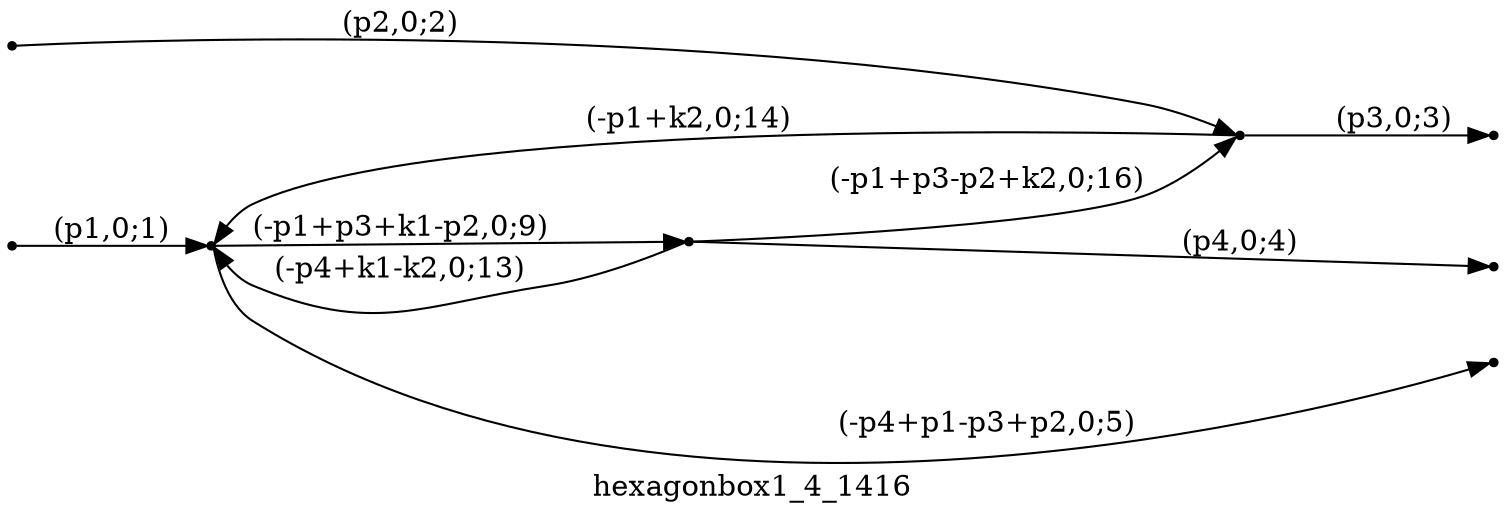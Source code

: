 digraph hexagonbox1_4_1416 {
  label="hexagonbox1_4_1416";
  rankdir="LR";
  subgraph edges {
    -1 -> 2 [label="(p1,0;1)"];
    -2 -> 3 [label="(p2,0;2)"];
    3 -> -3 [label="(p3,0;3)"];
    1 -> -4 [label="(p4,0;4)"];
    2 -> -5 [label="(-p4+p1-p3+p2,0;5)"];
    2 -> 1 [label="(-p1+p3+k1-p2,0;9)"];
    1 -> 2 [label="(-p4+k1-k2,0;13)"];
    3 -> 2 [label="(-p1+k2,0;14)"];
    1 -> 3 [label="(-p1+p3-p2+k2,0;16)"];
  }
  subgraph incoming { rank="source"; -1; -2; }
  subgraph outgoing { rank="sink"; -3; -4; -5; }
-5 [shape=point];
-4 [shape=point];
-3 [shape=point];
-2 [shape=point];
-1 [shape=point];
1 [shape=point];
2 [shape=point];
3 [shape=point];
}

